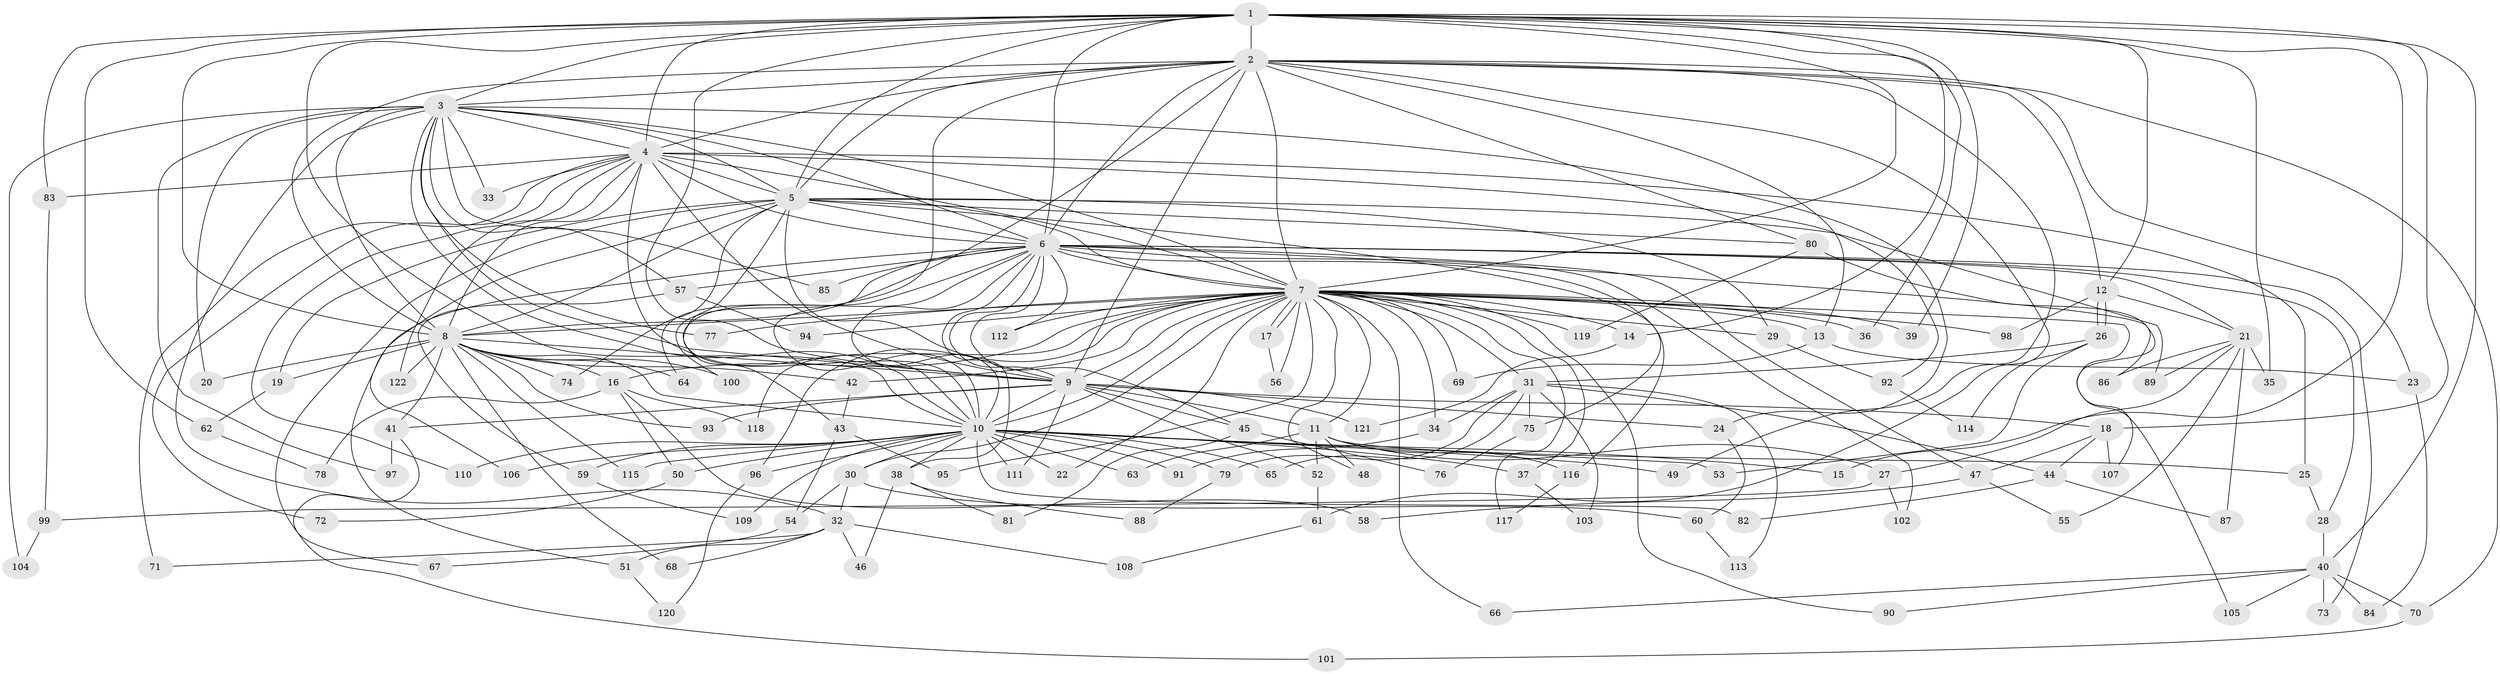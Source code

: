 // Generated by graph-tools (version 1.1) at 2025/01/03/09/25 03:01:26]
// undirected, 122 vertices, 269 edges
graph export_dot {
graph [start="1"]
  node [color=gray90,style=filled];
  1;
  2;
  3;
  4;
  5;
  6;
  7;
  8;
  9;
  10;
  11;
  12;
  13;
  14;
  15;
  16;
  17;
  18;
  19;
  20;
  21;
  22;
  23;
  24;
  25;
  26;
  27;
  28;
  29;
  30;
  31;
  32;
  33;
  34;
  35;
  36;
  37;
  38;
  39;
  40;
  41;
  42;
  43;
  44;
  45;
  46;
  47;
  48;
  49;
  50;
  51;
  52;
  53;
  54;
  55;
  56;
  57;
  58;
  59;
  60;
  61;
  62;
  63;
  64;
  65;
  66;
  67;
  68;
  69;
  70;
  71;
  72;
  73;
  74;
  75;
  76;
  77;
  78;
  79;
  80;
  81;
  82;
  83;
  84;
  85;
  86;
  87;
  88;
  89;
  90;
  91;
  92;
  93;
  94;
  95;
  96;
  97;
  98;
  99;
  100;
  101;
  102;
  103;
  104;
  105;
  106;
  107;
  108;
  109;
  110;
  111;
  112;
  113;
  114;
  115;
  116;
  117;
  118;
  119;
  120;
  121;
  122;
  1 -- 2;
  1 -- 3;
  1 -- 4;
  1 -- 5;
  1 -- 6;
  1 -- 7;
  1 -- 8;
  1 -- 9;
  1 -- 10;
  1 -- 12;
  1 -- 14;
  1 -- 15;
  1 -- 18;
  1 -- 35;
  1 -- 36;
  1 -- 39;
  1 -- 40;
  1 -- 62;
  1 -- 83;
  2 -- 3;
  2 -- 4;
  2 -- 5;
  2 -- 6;
  2 -- 7;
  2 -- 8;
  2 -- 9;
  2 -- 10;
  2 -- 12;
  2 -- 13;
  2 -- 23;
  2 -- 49;
  2 -- 61;
  2 -- 70;
  2 -- 80;
  2 -- 100;
  3 -- 4;
  3 -- 5;
  3 -- 6;
  3 -- 7;
  3 -- 8;
  3 -- 9;
  3 -- 10;
  3 -- 20;
  3 -- 24;
  3 -- 32;
  3 -- 33;
  3 -- 57;
  3 -- 77;
  3 -- 85;
  3 -- 97;
  3 -- 104;
  4 -- 5;
  4 -- 6;
  4 -- 7;
  4 -- 8;
  4 -- 9;
  4 -- 10;
  4 -- 25;
  4 -- 33;
  4 -- 71;
  4 -- 72;
  4 -- 83;
  4 -- 92;
  4 -- 110;
  4 -- 122;
  5 -- 6;
  5 -- 7;
  5 -- 8;
  5 -- 9;
  5 -- 10;
  5 -- 19;
  5 -- 29;
  5 -- 67;
  5 -- 74;
  5 -- 75;
  5 -- 80;
  5 -- 89;
  5 -- 106;
  6 -- 7;
  6 -- 8;
  6 -- 9;
  6 -- 10;
  6 -- 21;
  6 -- 28;
  6 -- 38;
  6 -- 43;
  6 -- 45;
  6 -- 47;
  6 -- 51;
  6 -- 57;
  6 -- 64;
  6 -- 73;
  6 -- 85;
  6 -- 86;
  6 -- 102;
  6 -- 112;
  6 -- 116;
  7 -- 8;
  7 -- 9;
  7 -- 10;
  7 -- 11;
  7 -- 13;
  7 -- 14;
  7 -- 16;
  7 -- 17;
  7 -- 17;
  7 -- 22;
  7 -- 29;
  7 -- 30;
  7 -- 31;
  7 -- 34;
  7 -- 36;
  7 -- 37;
  7 -- 39;
  7 -- 42;
  7 -- 48;
  7 -- 56;
  7 -- 66;
  7 -- 69;
  7 -- 77;
  7 -- 90;
  7 -- 94;
  7 -- 95;
  7 -- 96;
  7 -- 98;
  7 -- 105;
  7 -- 112;
  7 -- 117;
  7 -- 118;
  7 -- 119;
  8 -- 9;
  8 -- 10;
  8 -- 16;
  8 -- 19;
  8 -- 20;
  8 -- 41;
  8 -- 42;
  8 -- 64;
  8 -- 68;
  8 -- 74;
  8 -- 93;
  8 -- 100;
  8 -- 115;
  8 -- 122;
  9 -- 10;
  9 -- 11;
  9 -- 18;
  9 -- 24;
  9 -- 41;
  9 -- 45;
  9 -- 52;
  9 -- 93;
  9 -- 111;
  9 -- 121;
  10 -- 15;
  10 -- 22;
  10 -- 30;
  10 -- 37;
  10 -- 38;
  10 -- 49;
  10 -- 50;
  10 -- 53;
  10 -- 59;
  10 -- 63;
  10 -- 65;
  10 -- 79;
  10 -- 82;
  10 -- 91;
  10 -- 96;
  10 -- 106;
  10 -- 109;
  10 -- 110;
  10 -- 111;
  10 -- 115;
  11 -- 25;
  11 -- 27;
  11 -- 48;
  11 -- 52;
  11 -- 63;
  11 -- 116;
  12 -- 21;
  12 -- 26;
  12 -- 26;
  12 -- 98;
  13 -- 23;
  13 -- 69;
  14 -- 121;
  16 -- 50;
  16 -- 58;
  16 -- 78;
  16 -- 118;
  17 -- 56;
  18 -- 44;
  18 -- 47;
  18 -- 107;
  19 -- 62;
  21 -- 27;
  21 -- 35;
  21 -- 55;
  21 -- 86;
  21 -- 87;
  21 -- 89;
  23 -- 84;
  24 -- 60;
  25 -- 28;
  26 -- 31;
  26 -- 53;
  26 -- 114;
  27 -- 99;
  27 -- 102;
  28 -- 40;
  29 -- 92;
  30 -- 32;
  30 -- 54;
  30 -- 60;
  31 -- 34;
  31 -- 44;
  31 -- 65;
  31 -- 75;
  31 -- 79;
  31 -- 103;
  31 -- 113;
  32 -- 46;
  32 -- 51;
  32 -- 68;
  32 -- 71;
  32 -- 108;
  34 -- 91;
  37 -- 103;
  38 -- 46;
  38 -- 81;
  38 -- 88;
  40 -- 66;
  40 -- 70;
  40 -- 73;
  40 -- 84;
  40 -- 90;
  40 -- 105;
  41 -- 97;
  41 -- 101;
  42 -- 43;
  43 -- 54;
  43 -- 95;
  44 -- 82;
  44 -- 87;
  45 -- 76;
  45 -- 81;
  47 -- 55;
  47 -- 58;
  50 -- 72;
  51 -- 120;
  52 -- 61;
  54 -- 67;
  57 -- 59;
  57 -- 94;
  59 -- 109;
  60 -- 113;
  61 -- 108;
  62 -- 78;
  70 -- 101;
  75 -- 76;
  79 -- 88;
  80 -- 107;
  80 -- 119;
  83 -- 99;
  92 -- 114;
  96 -- 120;
  99 -- 104;
  116 -- 117;
}
